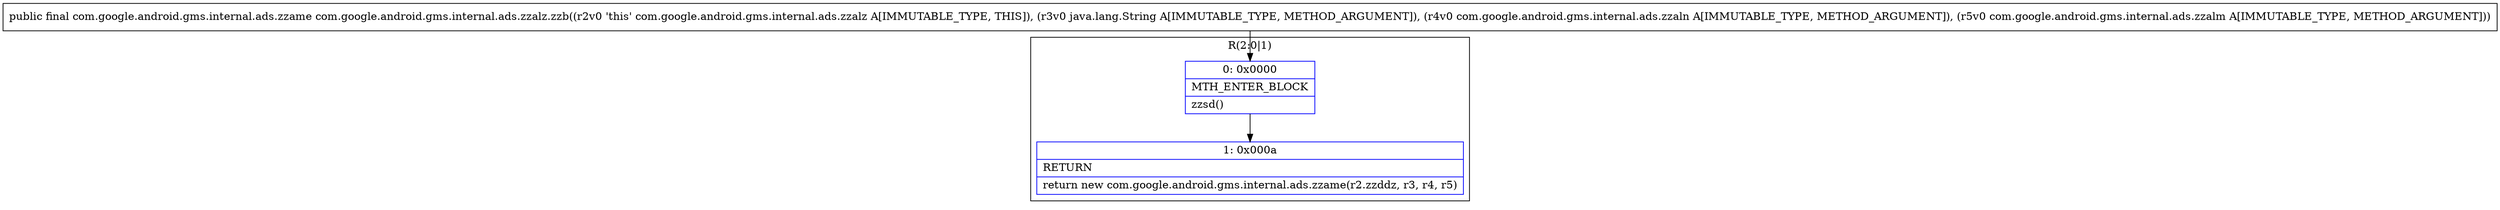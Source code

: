 digraph "CFG forcom.google.android.gms.internal.ads.zzalz.zzb(Ljava\/lang\/String;Lcom\/google\/android\/gms\/internal\/ads\/zzaln;Lcom\/google\/android\/gms\/internal\/ads\/zzalm;)Lcom\/google\/android\/gms\/internal\/ads\/zzame;" {
subgraph cluster_Region_2046978938 {
label = "R(2:0|1)";
node [shape=record,color=blue];
Node_0 [shape=record,label="{0\:\ 0x0000|MTH_ENTER_BLOCK\l|zzsd()\l}"];
Node_1 [shape=record,label="{1\:\ 0x000a|RETURN\l|return new com.google.android.gms.internal.ads.zzame(r2.zzddz, r3, r4, r5)\l}"];
}
MethodNode[shape=record,label="{public final com.google.android.gms.internal.ads.zzame com.google.android.gms.internal.ads.zzalz.zzb((r2v0 'this' com.google.android.gms.internal.ads.zzalz A[IMMUTABLE_TYPE, THIS]), (r3v0 java.lang.String A[IMMUTABLE_TYPE, METHOD_ARGUMENT]), (r4v0 com.google.android.gms.internal.ads.zzaln A[IMMUTABLE_TYPE, METHOD_ARGUMENT]), (r5v0 com.google.android.gms.internal.ads.zzalm A[IMMUTABLE_TYPE, METHOD_ARGUMENT])) }"];
MethodNode -> Node_0;
Node_0 -> Node_1;
}

